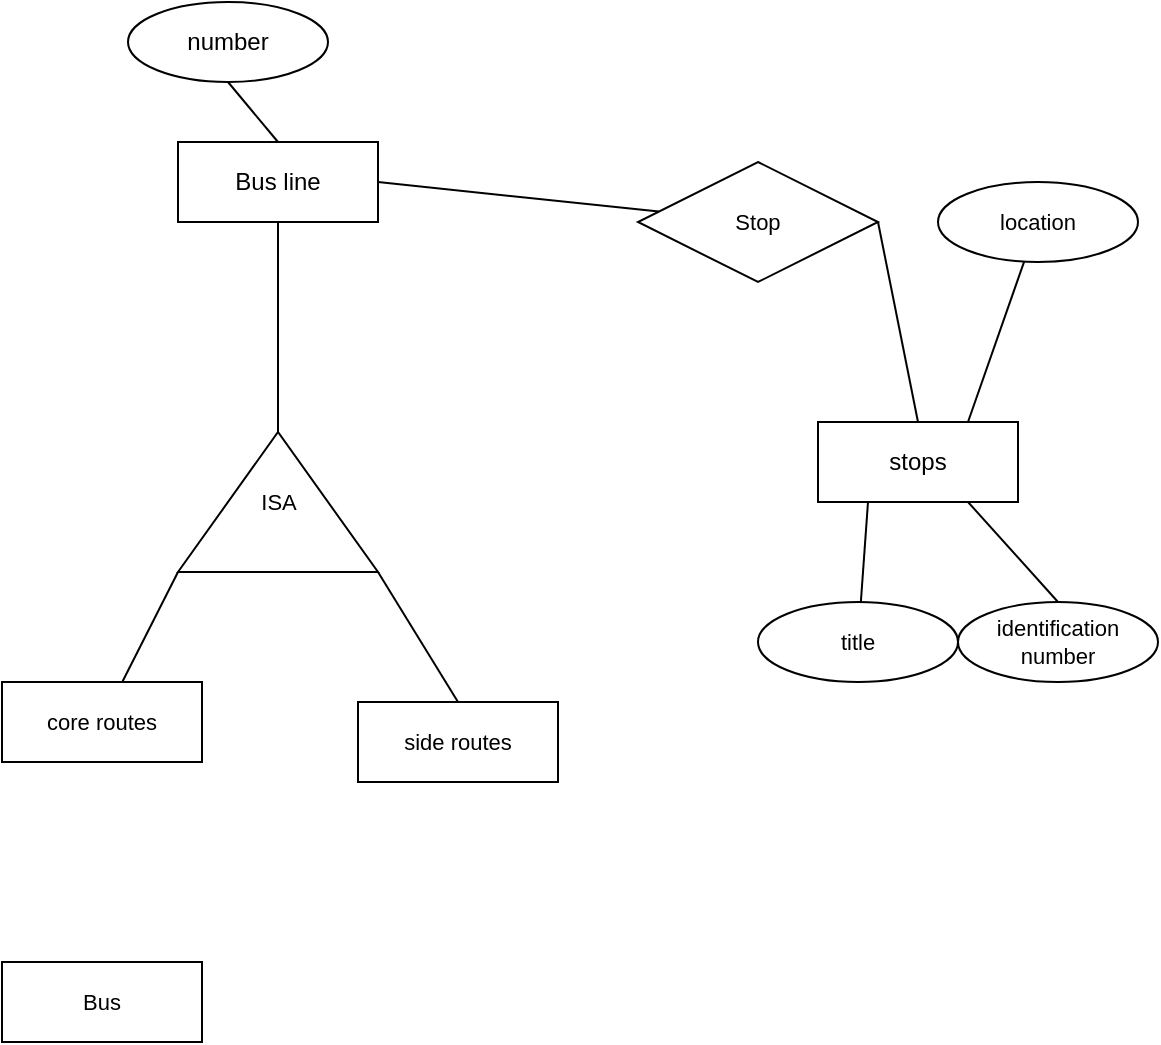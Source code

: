 <mxfile version="21.8.0" type="github">
  <diagram id="R2lEEEUBdFMjLlhIrx00" name="Page-1">
    <mxGraphModel dx="1026" dy="693" grid="1" gridSize="10" guides="1" tooltips="1" connect="1" arrows="1" fold="1" page="1" pageScale="1" pageWidth="850" pageHeight="1100" math="0" shadow="0" extFonts="Permanent Marker^https://fonts.googleapis.com/css?family=Permanent+Marker">
      <root>
        <mxCell id="0" />
        <mxCell id="1" parent="0" />
        <mxCell id="h8WJ1p5DKp0LWrdrwNS4-8" style="edgeStyle=none;shape=connector;rounded=0;orthogonalLoop=1;jettySize=auto;html=1;exitX=1;exitY=0.5;exitDx=0;exitDy=0;labelBackgroundColor=default;strokeColor=default;align=center;verticalAlign=middle;fontFamily=Helvetica;fontSize=11;fontColor=default;endArrow=none;" edge="1" parent="1" source="h8WJ1p5DKp0LWrdrwNS4-2" target="h8WJ1p5DKp0LWrdrwNS4-9">
          <mxGeometry relative="1" as="geometry">
            <mxPoint x="368" y="250" as="targetPoint" />
          </mxGeometry>
        </mxCell>
        <mxCell id="h8WJ1p5DKp0LWrdrwNS4-11" style="edgeStyle=none;shape=connector;rounded=0;orthogonalLoop=1;jettySize=auto;html=1;exitX=0.5;exitY=1;exitDx=0;exitDy=0;labelBackgroundColor=default;strokeColor=default;align=center;verticalAlign=middle;fontFamily=Helvetica;fontSize=11;fontColor=default;endArrow=none;" edge="1" parent="1" source="h8WJ1p5DKp0LWrdrwNS4-2" target="h8WJ1p5DKp0LWrdrwNS4-12">
          <mxGeometry relative="1" as="geometry">
            <mxPoint x="288" y="340" as="targetPoint" />
          </mxGeometry>
        </mxCell>
        <mxCell id="h8WJ1p5DKp0LWrdrwNS4-2" value="Bus line&lt;br&gt;" style="whiteSpace=wrap;html=1;align=center;" vertex="1" parent="1">
          <mxGeometry x="238" y="160" width="100" height="40" as="geometry" />
        </mxCell>
        <mxCell id="h8WJ1p5DKp0LWrdrwNS4-17" style="edgeStyle=none;shape=connector;rounded=0;orthogonalLoop=1;jettySize=auto;html=1;exitX=0.25;exitY=1;exitDx=0;exitDy=0;labelBackgroundColor=default;strokeColor=default;align=center;verticalAlign=middle;fontFamily=Helvetica;fontSize=11;fontColor=default;endArrow=none;" edge="1" parent="1" source="h8WJ1p5DKp0LWrdrwNS4-3" target="h8WJ1p5DKp0LWrdrwNS4-18">
          <mxGeometry relative="1" as="geometry">
            <mxPoint x="578" y="410" as="targetPoint" />
          </mxGeometry>
        </mxCell>
        <mxCell id="h8WJ1p5DKp0LWrdrwNS4-20" style="edgeStyle=none;shape=connector;rounded=0;orthogonalLoop=1;jettySize=auto;html=1;exitX=0.75;exitY=1;exitDx=0;exitDy=0;entryX=0.5;entryY=0;entryDx=0;entryDy=0;labelBackgroundColor=default;strokeColor=default;align=center;verticalAlign=middle;fontFamily=Helvetica;fontSize=11;fontColor=default;endArrow=none;" edge="1" parent="1" source="h8WJ1p5DKp0LWrdrwNS4-3" target="h8WJ1p5DKp0LWrdrwNS4-19">
          <mxGeometry relative="1" as="geometry" />
        </mxCell>
        <mxCell id="h8WJ1p5DKp0LWrdrwNS4-21" style="edgeStyle=none;shape=connector;rounded=0;orthogonalLoop=1;jettySize=auto;html=1;exitX=0.75;exitY=0;exitDx=0;exitDy=0;labelBackgroundColor=default;strokeColor=default;align=center;verticalAlign=middle;fontFamily=Helvetica;fontSize=11;fontColor=default;endArrow=none;" edge="1" parent="1" source="h8WJ1p5DKp0LWrdrwNS4-3" target="h8WJ1p5DKp0LWrdrwNS4-22">
          <mxGeometry relative="1" as="geometry">
            <mxPoint x="638" y="200" as="targetPoint" />
          </mxGeometry>
        </mxCell>
        <mxCell id="h8WJ1p5DKp0LWrdrwNS4-3" value="stops" style="whiteSpace=wrap;html=1;align=center;" vertex="1" parent="1">
          <mxGeometry x="558" y="300" width="100" height="40" as="geometry" />
        </mxCell>
        <mxCell id="h8WJ1p5DKp0LWrdrwNS4-7" style="edgeStyle=none;shape=connector;rounded=0;orthogonalLoop=1;jettySize=auto;html=1;exitX=0.5;exitY=1;exitDx=0;exitDy=0;entryX=0.5;entryY=0;entryDx=0;entryDy=0;labelBackgroundColor=default;strokeColor=default;align=center;verticalAlign=middle;fontFamily=Helvetica;fontSize=11;fontColor=default;endArrow=none;" edge="1" parent="1" source="h8WJ1p5DKp0LWrdrwNS4-4" target="h8WJ1p5DKp0LWrdrwNS4-2">
          <mxGeometry relative="1" as="geometry" />
        </mxCell>
        <mxCell id="h8WJ1p5DKp0LWrdrwNS4-4" value="number" style="ellipse;whiteSpace=wrap;html=1;align=center;" vertex="1" parent="1">
          <mxGeometry x="213" y="90" width="100" height="40" as="geometry" />
        </mxCell>
        <mxCell id="h8WJ1p5DKp0LWrdrwNS4-10" style="edgeStyle=none;shape=connector;rounded=0;orthogonalLoop=1;jettySize=auto;html=1;exitX=1;exitY=0.5;exitDx=0;exitDy=0;entryX=0.5;entryY=0;entryDx=0;entryDy=0;labelBackgroundColor=default;strokeColor=default;align=center;verticalAlign=middle;fontFamily=Helvetica;fontSize=11;fontColor=default;endArrow=none;" edge="1" parent="1" source="h8WJ1p5DKp0LWrdrwNS4-9" target="h8WJ1p5DKp0LWrdrwNS4-3">
          <mxGeometry relative="1" as="geometry" />
        </mxCell>
        <mxCell id="h8WJ1p5DKp0LWrdrwNS4-9" value="Stop" style="shape=rhombus;perimeter=rhombusPerimeter;whiteSpace=wrap;html=1;align=center;fontFamily=Helvetica;fontSize=11;fontColor=default;" vertex="1" parent="1">
          <mxGeometry x="468" y="170" width="120" height="60" as="geometry" />
        </mxCell>
        <mxCell id="h8WJ1p5DKp0LWrdrwNS4-13" style="edgeStyle=none;shape=connector;rounded=0;orthogonalLoop=1;jettySize=auto;html=1;exitX=0;exitY=1;exitDx=0;exitDy=0;exitPerimeter=0;labelBackgroundColor=default;strokeColor=default;align=center;verticalAlign=middle;fontFamily=Helvetica;fontSize=11;fontColor=default;endArrow=none;" edge="1" parent="1" source="h8WJ1p5DKp0LWrdrwNS4-12" target="h8WJ1p5DKp0LWrdrwNS4-14">
          <mxGeometry relative="1" as="geometry">
            <mxPoint x="198" y="450" as="targetPoint" />
          </mxGeometry>
        </mxCell>
        <mxCell id="h8WJ1p5DKp0LWrdrwNS4-16" style="edgeStyle=none;shape=connector;rounded=0;orthogonalLoop=1;jettySize=auto;html=1;exitX=1;exitY=1;exitDx=0;exitDy=0;exitPerimeter=0;entryX=0.5;entryY=0;entryDx=0;entryDy=0;labelBackgroundColor=default;strokeColor=default;align=center;verticalAlign=middle;fontFamily=Helvetica;fontSize=11;fontColor=default;endArrow=none;" edge="1" parent="1" source="h8WJ1p5DKp0LWrdrwNS4-12" target="h8WJ1p5DKp0LWrdrwNS4-15">
          <mxGeometry relative="1" as="geometry" />
        </mxCell>
        <mxCell id="h8WJ1p5DKp0LWrdrwNS4-12" value="ISA" style="verticalLabelPosition=middle;verticalAlign=middle;html=1;shape=mxgraph.basic.acute_triangle;dx=0.5;fontFamily=Helvetica;fontSize=11;fontColor=default;labelPosition=center;align=center;" vertex="1" parent="1">
          <mxGeometry x="238" y="305" width="100" height="70" as="geometry" />
        </mxCell>
        <mxCell id="h8WJ1p5DKp0LWrdrwNS4-14" value="core routes" style="whiteSpace=wrap;html=1;align=center;fontFamily=Helvetica;fontSize=11;fontColor=default;" vertex="1" parent="1">
          <mxGeometry x="150" y="430" width="100" height="40" as="geometry" />
        </mxCell>
        <mxCell id="h8WJ1p5DKp0LWrdrwNS4-15" value="side routes" style="whiteSpace=wrap;html=1;align=center;fontFamily=Helvetica;fontSize=11;fontColor=default;" vertex="1" parent="1">
          <mxGeometry x="328" y="440" width="100" height="40" as="geometry" />
        </mxCell>
        <mxCell id="h8WJ1p5DKp0LWrdrwNS4-18" value="title" style="ellipse;whiteSpace=wrap;html=1;align=center;fontFamily=Helvetica;fontSize=11;fontColor=default;" vertex="1" parent="1">
          <mxGeometry x="528" y="390" width="100" height="40" as="geometry" />
        </mxCell>
        <mxCell id="h8WJ1p5DKp0LWrdrwNS4-19" value="identification number" style="ellipse;whiteSpace=wrap;html=1;align=center;fontFamily=Helvetica;fontSize=11;fontColor=default;" vertex="1" parent="1">
          <mxGeometry x="628" y="390" width="100" height="40" as="geometry" />
        </mxCell>
        <mxCell id="h8WJ1p5DKp0LWrdrwNS4-22" value="location" style="ellipse;whiteSpace=wrap;html=1;align=center;fontFamily=Helvetica;fontSize=11;fontColor=default;" vertex="1" parent="1">
          <mxGeometry x="618" y="180" width="100" height="40" as="geometry" />
        </mxCell>
        <mxCell id="h8WJ1p5DKp0LWrdrwNS4-23" value="Bus" style="whiteSpace=wrap;html=1;align=center;fontFamily=Helvetica;fontSize=11;fontColor=default;" vertex="1" parent="1">
          <mxGeometry x="150" y="570" width="100" height="40" as="geometry" />
        </mxCell>
      </root>
    </mxGraphModel>
  </diagram>
</mxfile>
